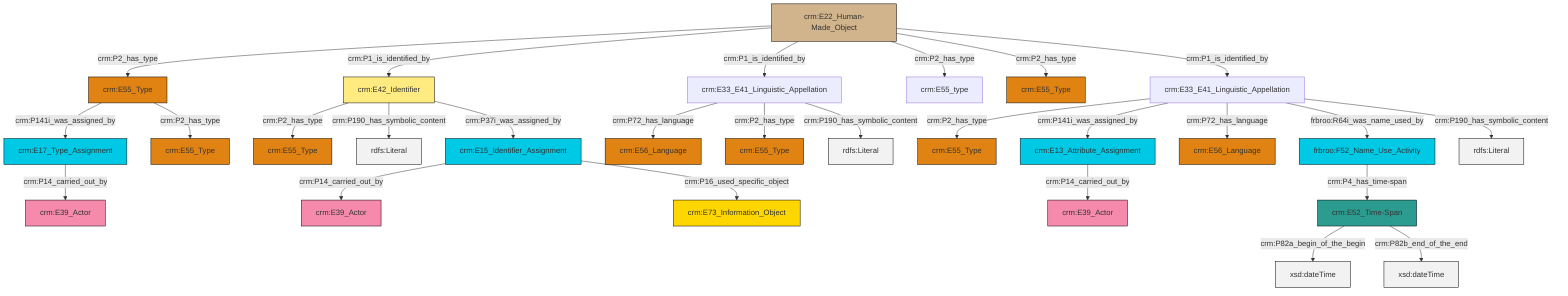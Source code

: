 graph TD
classDef Literal fill:#f2f2f2,stroke:#000000;
classDef CRM_Entity fill:#FFFFFF,stroke:#000000;
classDef Temporal_Entity fill:#00C9E6, stroke:#000000;
classDef Type fill:#E18312, stroke:#000000;
classDef Time-Span fill:#2C9C91, stroke:#000000;
classDef Appellation fill:#FFEB7F, stroke:#000000;
classDef Place fill:#008836, stroke:#000000;
classDef Persistent_Item fill:#B266B2, stroke:#000000;
classDef Conceptual_Object fill:#FFD700, stroke:#000000;
classDef Physical_Thing fill:#D2B48C, stroke:#000000;
classDef Actor fill:#f58aad, stroke:#000000;
classDef PC_Classes fill:#4ce600, stroke:#000000;
classDef Multi fill:#cccccc,stroke:#000000;

4["crm:E42_Identifier"]:::Appellation -->|crm:P2_has_type| 5["crm:E55_Type"]:::Type
2["crm:E22_Human-Made_Object"]:::Physical_Thing -->|crm:P2_has_type| 6["crm:E55_Type"]:::Type
2["crm:E22_Human-Made_Object"]:::Physical_Thing -->|crm:P1_is_identified_by| 4["crm:E42_Identifier"]:::Appellation
9["crm:E33_E41_Linguistic_Appellation"]:::Default -->|crm:P2_has_type| 10["crm:E55_Type"]:::Type
9["crm:E33_E41_Linguistic_Appellation"]:::Default -->|crm:P141i_was_assigned_by| 7["crm:E13_Attribute_Assignment"]:::Temporal_Entity
13["crm:E33_E41_Linguistic_Appellation"]:::Default -->|crm:P72_has_language| 14["crm:E56_Language"]:::Type
13["crm:E33_E41_Linguistic_Appellation"]:::Default -->|crm:P2_has_type| 19["crm:E55_Type"]:::Type
21["frbroo:F52_Name_Use_Activity"]:::Temporal_Entity -->|crm:P4_has_time-span| 22["crm:E52_Time-Span"]:::Time-Span
22["crm:E52_Time-Span"]:::Time-Span -->|crm:P82a_begin_of_the_begin| 23[xsd:dateTime]:::Literal
2["crm:E22_Human-Made_Object"]:::Physical_Thing -->|crm:P1_is_identified_by| 13["crm:E33_E41_Linguistic_Appellation"]:::Default
2["crm:E22_Human-Made_Object"]:::Physical_Thing -->|crm:P2_has_type| 25["crm:E55_type"]:::Default
0["crm:E17_Type_Assignment"]:::Temporal_Entity -->|crm:P14_carried_out_by| 27["crm:E39_Actor"]:::Actor
4["crm:E42_Identifier"]:::Appellation -->|crm:P190_has_symbolic_content| 33[rdfs:Literal]:::Literal
9["crm:E33_E41_Linguistic_Appellation"]:::Default -->|crm:P72_has_language| 11["crm:E56_Language"]:::Type
13["crm:E33_E41_Linguistic_Appellation"]:::Default -->|crm:P190_has_symbolic_content| 41[rdfs:Literal]:::Literal
6["crm:E55_Type"]:::Type -->|crm:P141i_was_assigned_by| 0["crm:E17_Type_Assignment"]:::Temporal_Entity
9["crm:E33_E41_Linguistic_Appellation"]:::Default -->|frbroo:R64i_was_name_used_by| 21["frbroo:F52_Name_Use_Activity"]:::Temporal_Entity
17["crm:E15_Identifier_Assignment"]:::Temporal_Entity -->|crm:P14_carried_out_by| 15["crm:E39_Actor"]:::Actor
2["crm:E22_Human-Made_Object"]:::Physical_Thing -->|crm:P2_has_type| 36["crm:E55_Type"]:::Type
9["crm:E33_E41_Linguistic_Appellation"]:::Default -->|crm:P190_has_symbolic_content| 47[rdfs:Literal]:::Literal
7["crm:E13_Attribute_Assignment"]:::Temporal_Entity -->|crm:P14_carried_out_by| 28["crm:E39_Actor"]:::Actor
22["crm:E52_Time-Span"]:::Time-Span -->|crm:P82b_end_of_the_end| 48[xsd:dateTime]:::Literal
2["crm:E22_Human-Made_Object"]:::Physical_Thing -->|crm:P1_is_identified_by| 9["crm:E33_E41_Linguistic_Appellation"]:::Default
4["crm:E42_Identifier"]:::Appellation -->|crm:P37i_was_assigned_by| 17["crm:E15_Identifier_Assignment"]:::Temporal_Entity
6["crm:E55_Type"]:::Type -->|crm:P2_has_type| 34["crm:E55_Type"]:::Type
17["crm:E15_Identifier_Assignment"]:::Temporal_Entity -->|crm:P16_used_specific_object| 38["crm:E73_Information_Object"]:::Conceptual_Object